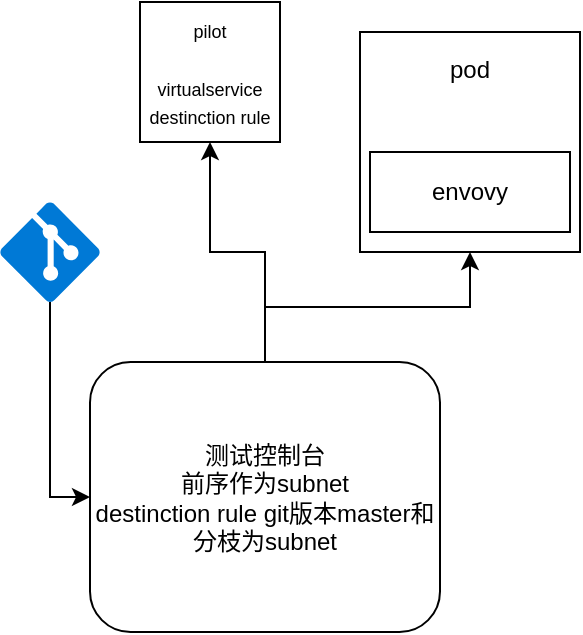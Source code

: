 <mxfile version="10.9.6" type="github"><diagram id="0d7cefc2-ccd6-e077-73ed-a8e48b0cddf6" name="Page-1"><mxGraphModel dx="684" dy="454" grid="1" gridSize="10" guides="1" tooltips="1" connect="1" arrows="1" fold="1" page="1" pageScale="1" pageWidth="1169" pageHeight="827" background="#ffffff" math="0" shadow="0"><root><mxCell id="0"/><mxCell id="1" parent="0"/><mxCell id="Wgl3nwoqiUZU4QQccHKu-129" style="edgeStyle=orthogonalEdgeStyle;rounded=0;orthogonalLoop=1;jettySize=auto;html=1;entryX=0;entryY=0.5;entryDx=0;entryDy=0;" edge="1" parent="1" source="Wgl3nwoqiUZU4QQccHKu-108" target="Wgl3nwoqiUZU4QQccHKu-121"><mxGeometry relative="1" as="geometry"/></mxCell><mxCell id="Wgl3nwoqiUZU4QQccHKu-108" value="" style="shadow=0;dashed=0;html=1;strokeColor=none;fillColor=#0079D6;labelPosition=center;verticalLabelPosition=bottom;verticalAlign=top;align=center;shape=mxgraph.azure.git_repository;" vertex="1" parent="1"><mxGeometry x="30" y="165" width="50" height="50" as="geometry"/></mxCell><mxCell id="Wgl3nwoqiUZU4QQccHKu-109" value="pod&lt;br&gt;&lt;br&gt;&lt;br&gt;&lt;br&gt;&lt;br&gt;&lt;br&gt;" style="whiteSpace=wrap;html=1;aspect=fixed;" vertex="1" parent="1"><mxGeometry x="210" y="80" width="110" height="110" as="geometry"/></mxCell><mxCell id="Wgl3nwoqiUZU4QQccHKu-117" value="envovy" style="rounded=0;whiteSpace=wrap;html=1;" vertex="1" parent="1"><mxGeometry x="215" y="140" width="100" height="40" as="geometry"/></mxCell><mxCell id="Wgl3nwoqiUZU4QQccHKu-119" value="&lt;font style=&quot;font-size: 9px&quot;&gt;pilot&lt;br&gt;&lt;br&gt;virtualservice&lt;br&gt;destinction rule&lt;/font&gt;" style="whiteSpace=wrap;html=1;aspect=fixed;" vertex="1" parent="1"><mxGeometry x="100" y="65" width="70" height="70" as="geometry"/></mxCell><mxCell id="Wgl3nwoqiUZU4QQccHKu-124" style="edgeStyle=orthogonalEdgeStyle;rounded=0;orthogonalLoop=1;jettySize=auto;html=1;entryX=0.5;entryY=1;entryDx=0;entryDy=0;" edge="1" parent="1" source="Wgl3nwoqiUZU4QQccHKu-121" target="Wgl3nwoqiUZU4QQccHKu-119"><mxGeometry relative="1" as="geometry"/></mxCell><mxCell id="Wgl3nwoqiUZU4QQccHKu-130" style="edgeStyle=orthogonalEdgeStyle;rounded=0;orthogonalLoop=1;jettySize=auto;html=1;entryX=0.5;entryY=1;entryDx=0;entryDy=0;" edge="1" parent="1" source="Wgl3nwoqiUZU4QQccHKu-121" target="Wgl3nwoqiUZU4QQccHKu-109"><mxGeometry relative="1" as="geometry"><mxPoint x="260" y="200" as="targetPoint"/></mxGeometry></mxCell><mxCell id="Wgl3nwoqiUZU4QQccHKu-121" value="测试控制台&lt;br&gt;前序作为subnet&lt;br&gt;destinction rule git版本master和分枝为subnet" style="rounded=1;whiteSpace=wrap;html=1;" vertex="1" parent="1"><mxGeometry x="75" y="245" width="175" height="135" as="geometry"/></mxCell></root></mxGraphModel></diagram></mxfile>